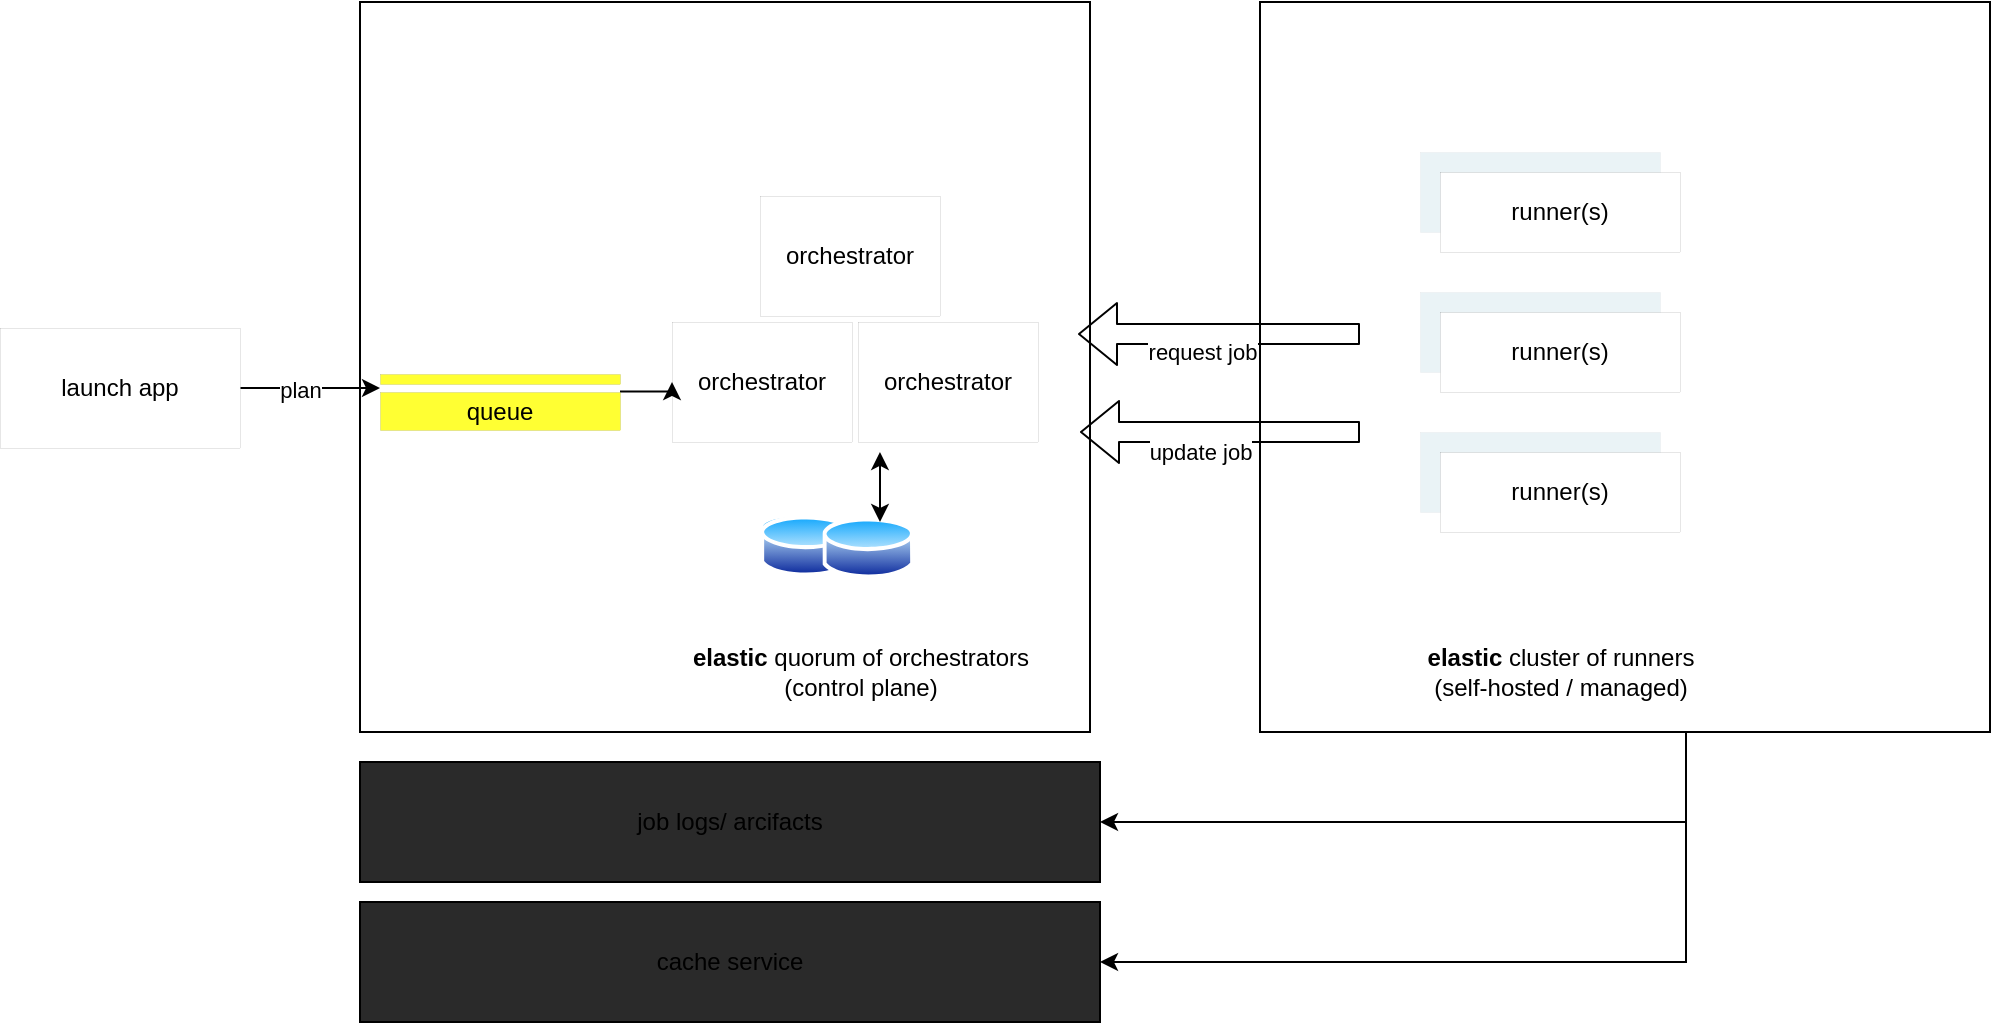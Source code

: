 <mxfile>
    <diagram id="wK_F3YlhojD_i_ohv7IS" name="Page-1">
        <mxGraphModel dx="1378" dy="815" grid="1" gridSize="10" guides="1" tooltips="1" connect="1" arrows="1" fold="1" page="1" pageScale="1" pageWidth="827" pageHeight="1169" math="0" shadow="0">
            <root>
                <mxCell id="0"/>
                <mxCell id="1" parent="0"/>
                <mxCell id="2" value="" style="whiteSpace=wrap;html=1;aspect=fixed;" vertex="1" parent="1">
                    <mxGeometry x="220" y="260" width="365" height="365" as="geometry"/>
                </mxCell>
                <mxCell id="41" style="edgeStyle=orthogonalEdgeStyle;rounded=0;orthogonalLoop=1;jettySize=auto;html=1;entryX=1;entryY=0.5;entryDx=0;entryDy=0;" edge="1" parent="1" source="28" target="33">
                    <mxGeometry relative="1" as="geometry">
                        <Array as="points">
                            <mxPoint x="883" y="670"/>
                        </Array>
                    </mxGeometry>
                </mxCell>
                <mxCell id="43" style="edgeStyle=orthogonalEdgeStyle;rounded=0;orthogonalLoop=1;jettySize=auto;html=1;entryX=1;entryY=0.5;entryDx=0;entryDy=0;" edge="1" parent="1" source="28" target="42">
                    <mxGeometry relative="1" as="geometry">
                        <Array as="points">
                            <mxPoint x="883" y="740"/>
                        </Array>
                    </mxGeometry>
                </mxCell>
                <mxCell id="28" value="" style="whiteSpace=wrap;html=1;aspect=fixed;" vertex="1" parent="1">
                    <mxGeometry x="670" y="260" width="365" height="365" as="geometry"/>
                </mxCell>
                <mxCell id="7" value="&lt;font color=&quot;#000000&quot;&gt;orchestrator&lt;/font&gt;" style="rounded=0;whiteSpace=wrap;html=1;shadow=0;strokeWidth=0;fillColor=#FFFFFF;" vertex="1" parent="1">
                    <mxGeometry x="420" y="357" width="90" height="60" as="geometry"/>
                </mxCell>
                <mxCell id="9" value="" style="rounded=0;whiteSpace=wrap;html=1;shadow=0;strokeWidth=0;fillColor=#B9D7E2;opacity=30;" vertex="1" parent="1">
                    <mxGeometry x="750" y="335" width="120" height="40" as="geometry"/>
                </mxCell>
                <mxCell id="11" value="&lt;font color=&quot;#000000&quot;&gt;runner(s)&lt;/font&gt;" style="rounded=0;whiteSpace=wrap;html=1;shadow=0;strokeWidth=0;fillColor=#FFFFFF;" vertex="1" parent="1">
                    <mxGeometry x="760" y="345" width="120" height="40" as="geometry"/>
                </mxCell>
                <mxCell id="18" value="" style="rounded=0;whiteSpace=wrap;html=1;shadow=0;strokeWidth=0;fillColor=#B9D7E2;opacity=30;" vertex="1" parent="1">
                    <mxGeometry x="750" y="405" width="120" height="40" as="geometry"/>
                </mxCell>
                <mxCell id="19" value="&lt;font color=&quot;#000000&quot;&gt;runner(s)&lt;/font&gt;" style="rounded=0;whiteSpace=wrap;html=1;shadow=0;strokeWidth=0;fillColor=#FFFFFF;" vertex="1" parent="1">
                    <mxGeometry x="760" y="415" width="120" height="40" as="geometry"/>
                </mxCell>
                <mxCell id="20" value="" style="rounded=0;whiteSpace=wrap;html=1;shadow=0;strokeWidth=0;fillColor=#B9D7E2;opacity=30;" vertex="1" parent="1">
                    <mxGeometry x="750" y="475" width="120" height="40" as="geometry"/>
                </mxCell>
                <mxCell id="21" value="&lt;font color=&quot;#000000&quot;&gt;runner(s)&lt;/font&gt;" style="rounded=0;whiteSpace=wrap;html=1;shadow=0;strokeWidth=0;fillColor=#FFFFFF;" vertex="1" parent="1">
                    <mxGeometry x="760" y="485" width="120" height="40" as="geometry"/>
                </mxCell>
                <mxCell id="22" value="&lt;font color=&quot;#000000&quot;&gt;orchestrator&lt;/font&gt;" style="rounded=0;whiteSpace=wrap;html=1;shadow=0;strokeWidth=0;fillColor=#FFFFFF;" vertex="1" parent="1">
                    <mxGeometry x="376" y="420" width="90" height="60" as="geometry"/>
                </mxCell>
                <mxCell id="23" value="&lt;font color=&quot;#000000&quot;&gt;orchestrator&lt;/font&gt;" style="rounded=0;whiteSpace=wrap;html=1;shadow=0;strokeWidth=0;fillColor=#FFFFFF;" vertex="1" parent="1">
                    <mxGeometry x="469" y="420" width="90" height="60" as="geometry"/>
                </mxCell>
                <mxCell id="27" value="update job" style="shape=flexArrow;endArrow=classic;html=1;" edge="1" parent="1">
                    <mxGeometry x="0.143" y="10" width="50" height="50" relative="1" as="geometry">
                        <mxPoint x="720" y="475" as="sourcePoint"/>
                        <mxPoint x="580" y="475" as="targetPoint"/>
                        <mxPoint as="offset"/>
                    </mxGeometry>
                </mxCell>
                <mxCell id="29" value="&lt;b&gt;elastic&lt;/b&gt; cluster of runners &lt;br&gt;(self-hosted / managed)" style="text;html=1;align=center;verticalAlign=middle;resizable=0;points=[];autosize=1;strokeColor=none;" vertex="1" parent="1">
                    <mxGeometry x="745" y="580" width="150" height="30" as="geometry"/>
                </mxCell>
                <mxCell id="24" value="" style="shape=flexArrow;endArrow=classic;html=1;entryX=1;entryY=0.597;entryDx=0;entryDy=0;entryPerimeter=0;" edge="1" parent="1">
                    <mxGeometry width="50" height="50" relative="1" as="geometry">
                        <mxPoint x="720" y="426" as="sourcePoint"/>
                        <mxPoint x="579" y="426.04" as="targetPoint"/>
                    </mxGeometry>
                </mxCell>
                <mxCell id="25" value="request job" style="edgeLabel;html=1;align=center;verticalAlign=middle;resizable=0;points=[];" vertex="1" connectable="0" parent="24">
                    <mxGeometry x="-0.453" y="-2" relative="1" as="geometry">
                        <mxPoint x="-41" y="11" as="offset"/>
                    </mxGeometry>
                </mxCell>
                <mxCell id="31" value="&lt;b&gt;elastic&lt;/b&gt; quorum of orchestrators&lt;br&gt;(control plane)" style="text;html=1;align=center;verticalAlign=middle;resizable=0;points=[];autosize=1;strokeColor=none;" vertex="1" parent="1">
                    <mxGeometry x="380" y="580" width="180" height="30" as="geometry"/>
                </mxCell>
                <mxCell id="39" style="edgeStyle=orthogonalEdgeStyle;rounded=0;orthogonalLoop=1;jettySize=auto;html=1;" edge="1" parent="1" source="32">
                    <mxGeometry relative="1" as="geometry">
                        <mxPoint x="230" y="453" as="targetPoint"/>
                    </mxGeometry>
                </mxCell>
                <mxCell id="49" value="plan" style="edgeLabel;html=1;align=center;verticalAlign=middle;resizable=0;points=[];" vertex="1" connectable="0" parent="39">
                    <mxGeometry x="-0.143" y="-1" relative="1" as="geometry">
                        <mxPoint as="offset"/>
                    </mxGeometry>
                </mxCell>
                <mxCell id="32" value="&lt;font color=&quot;#000000&quot;&gt;launch app&lt;/font&gt;" style="rounded=0;whiteSpace=wrap;html=1;shadow=0;strokeWidth=0;fillColor=#FFFFFF;" vertex="1" parent="1">
                    <mxGeometry x="40" y="423" width="120" height="60" as="geometry"/>
                </mxCell>
                <mxCell id="33" value="job logs/ arcifacts" style="rounded=0;whiteSpace=wrap;html=1;shadow=0;strokeWidth=1;fillColor=#2A2A2A;" vertex="1" parent="1">
                    <mxGeometry x="220" y="640" width="370" height="60" as="geometry"/>
                </mxCell>
                <mxCell id="34" value="" style="rounded=0;whiteSpace=wrap;html=1;shadow=0;strokeWidth=0;fillColor=#FFFF33;" vertex="1" parent="1">
                    <mxGeometry x="230" y="446" width="120" height="5" as="geometry"/>
                </mxCell>
                <mxCell id="38" style="edgeStyle=orthogonalEdgeStyle;rounded=0;orthogonalLoop=1;jettySize=auto;html=1;exitX=1;exitY=0.25;exitDx=0;exitDy=0;entryX=0;entryY=0.5;entryDx=0;entryDy=0;" edge="1" parent="1" target="22">
                    <mxGeometry relative="1" as="geometry">
                        <mxPoint x="350" y="454.75" as="sourcePoint"/>
                    </mxGeometry>
                </mxCell>
                <mxCell id="40" value="&lt;font color=&quot;#000000&quot;&gt;queue&lt;/font&gt;" style="rounded=0;whiteSpace=wrap;html=1;shadow=0;strokeWidth=0;fillColor=#FFFF33;" vertex="1" parent="1">
                    <mxGeometry x="230" y="455" width="120" height="19" as="geometry"/>
                </mxCell>
                <mxCell id="42" value="cache service" style="rounded=0;whiteSpace=wrap;html=1;shadow=0;strokeWidth=1;fillColor=#2A2A2A;" vertex="1" parent="1">
                    <mxGeometry x="220" y="710" width="370" height="60" as="geometry"/>
                </mxCell>
                <mxCell id="44" value="" style="aspect=fixed;perimeter=ellipsePerimeter;html=1;align=center;shadow=0;dashed=0;spacingTop=3;image;image=img/lib/active_directory/database.svg;strokeWidth=1;fillColor=#2A2A2A;" vertex="1" parent="1">
                    <mxGeometry x="420" y="515" width="33.78" height="25" as="geometry"/>
                </mxCell>
                <mxCell id="45" value="" style="aspect=fixed;perimeter=ellipsePerimeter;html=1;align=center;shadow=0;dashed=0;spacingTop=3;image;image=img/lib/active_directory/database.svg;strokeWidth=1;fillColor=#2A2A2A;" vertex="1" parent="1">
                    <mxGeometry x="420" y="515" width="46" height="34.04" as="geometry"/>
                </mxCell>
                <mxCell id="46" value="" style="aspect=fixed;perimeter=ellipsePerimeter;html=1;align=center;shadow=0;dashed=0;spacingTop=3;image;image=img/lib/active_directory/database.svg;strokeWidth=1;fillColor=#2A2A2A;" vertex="1" parent="1">
                    <mxGeometry x="451.22" y="516" width="45.94" height="34" as="geometry"/>
                </mxCell>
                <mxCell id="47" value="" style="endArrow=classic;startArrow=classic;html=1;entryX=0.122;entryY=1.083;entryDx=0;entryDy=0;entryPerimeter=0;" edge="1" parent="1" target="23">
                    <mxGeometry width="50" height="50" relative="1" as="geometry">
                        <mxPoint x="480" y="520" as="sourcePoint"/>
                        <mxPoint x="670" y="480" as="targetPoint"/>
                    </mxGeometry>
                </mxCell>
            </root>
        </mxGraphModel>
    </diagram>
</mxfile>